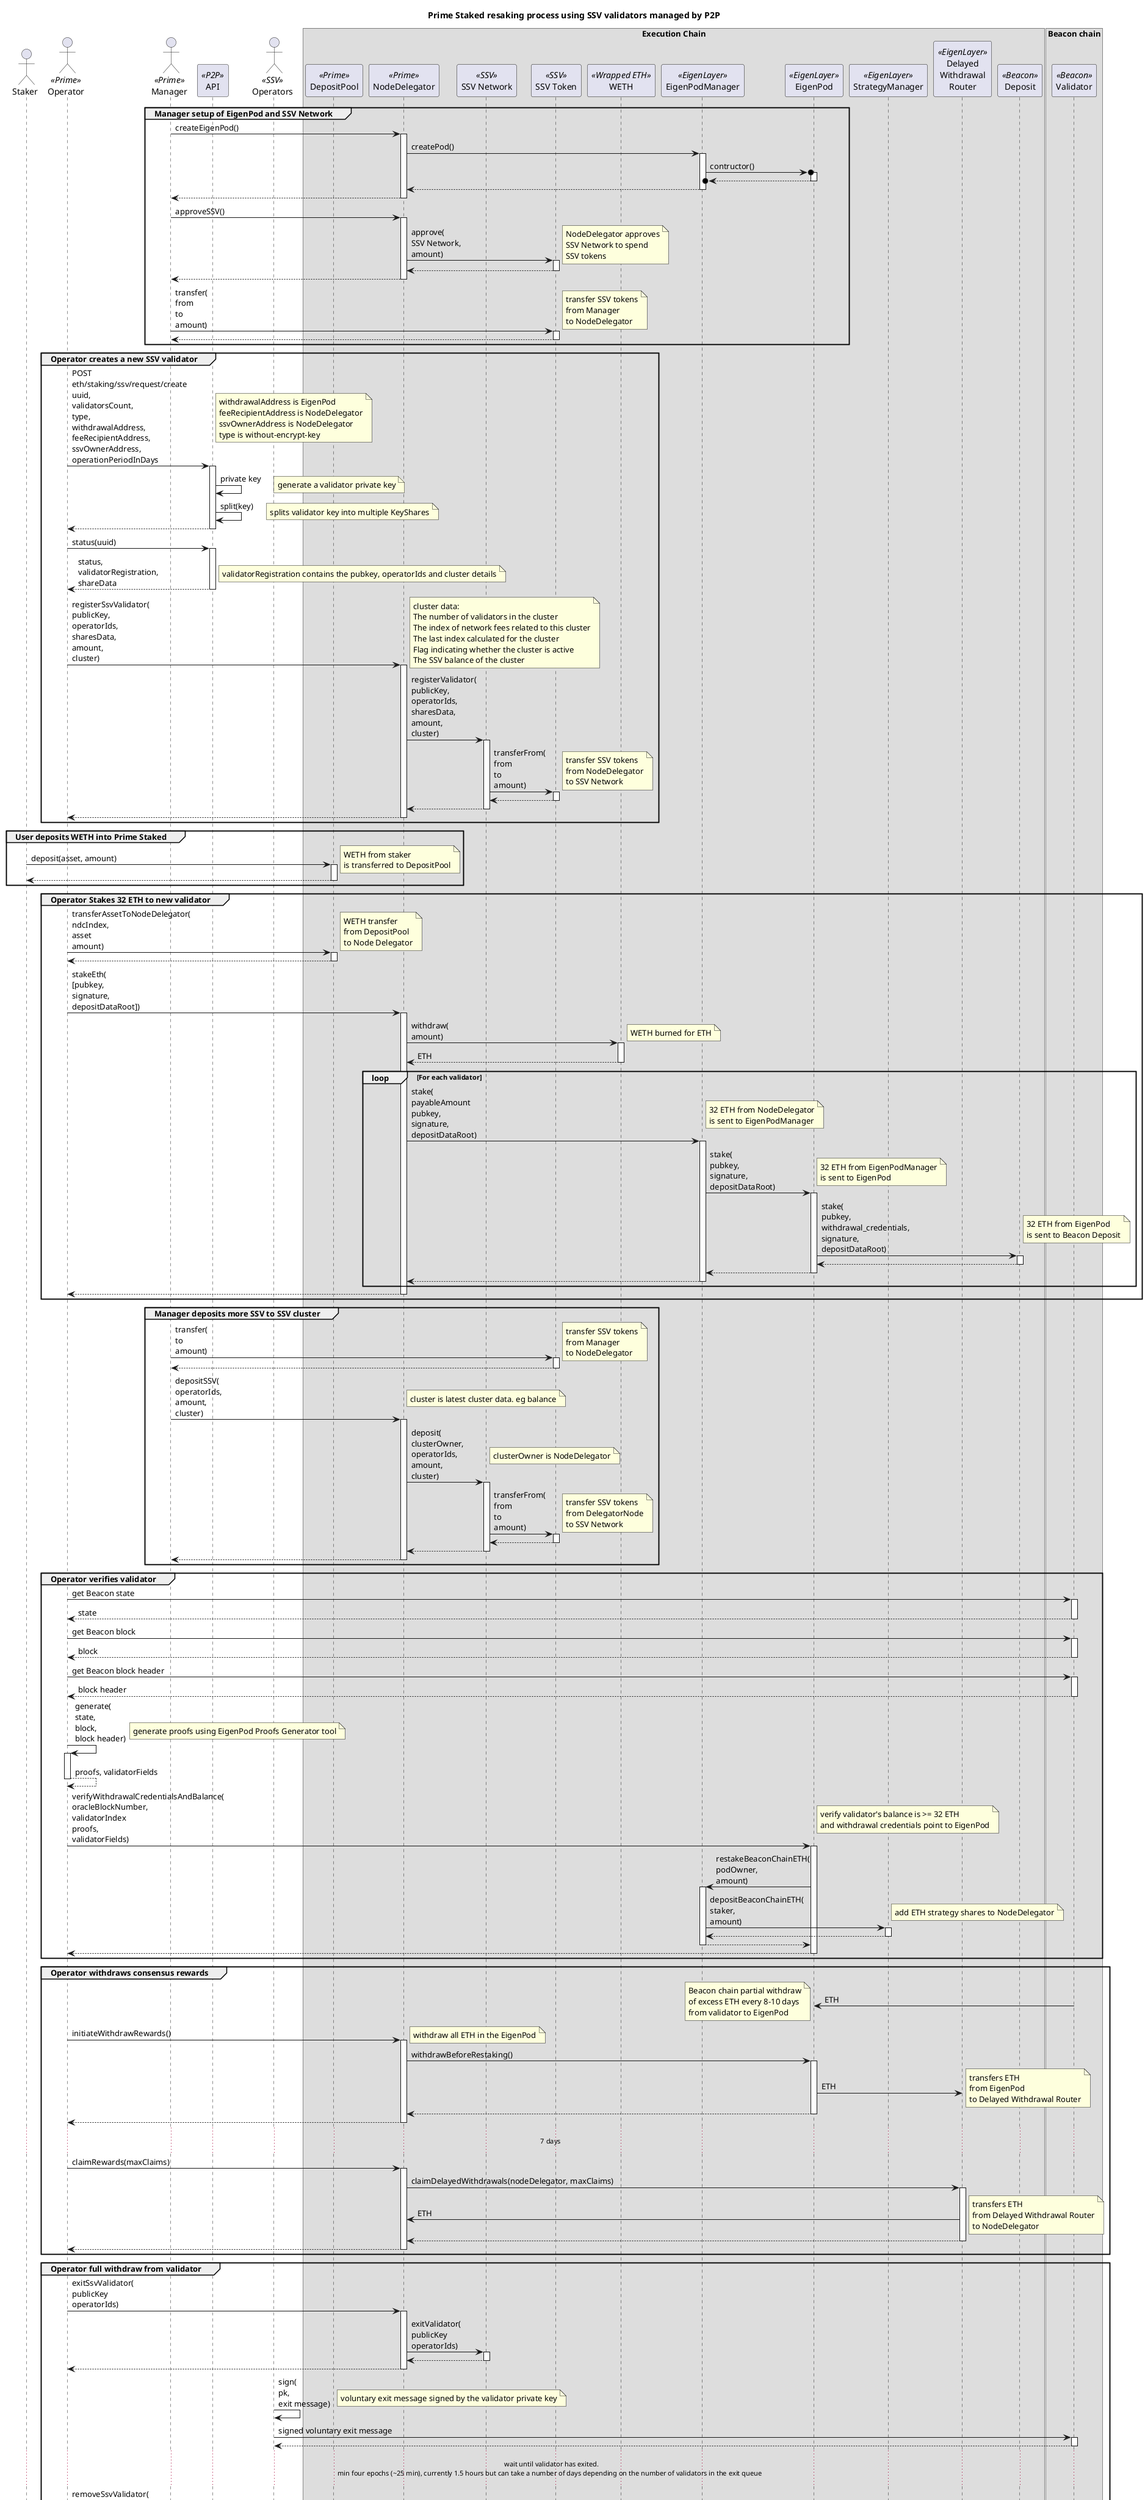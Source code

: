 @startuml

skinparam tabSize 2
hide footbox

title "Prime Staked resaking process using SSV validators managed by P2P"

actor "Staker" as staker
actor "Operator" as op <<Prime>>
actor "Manager" as man <<Prime>>
participant "API" as api <<P2P>>
actor "Operators" as ssvOp <<SSV>>

box "Execution Chain"
participant "DepositPool" as dp <<Prime>>
participant "NodeDelegator" as nd <<Prime>>
participant "SSV Network" as ssvNet <<SSV>>
participant "SSV Token" as ssv <<SSV>>
participant "WETH" as weth <<Wrapped ETH>>
participant "EigenPodManager" as podMan <<EigenLayer>>
participant "EigenPod" as pod <<EigenLayer>>
participant "StrategyManager" as stratMan <<EigenLayer>>
participant "Delayed\nWithdrawal\nRouter" as dwr <<EigenLayer>>
participant "Deposit" as dep <<Beacon>>
end box

box "Beacon chain"
participant "Validator" as val <<Beacon>>
end box

group Manager setup of EigenPod and SSV Network
man -> nd : createEigenPod()
activate nd
nd -> podMan : createPod()
activate podMan
podMan ->o pod: contructor()
activate pod
return
return
return

man -> nd : approveSSV()
activate nd
nd -> ssv : approve(\nSSV Network,\namount)
activate ssv
note right : NodeDelegator approves\nSSV Network to spend\nSSV tokens
return
' nd -> ssvNet : setFeeRecipientAddress(\nrecipient)
' activate ssvNet
' note right : NodeDelegator set as the fee recipient
' return
return

man -> ssv : transfer(\nfrom\nto\namount)
activate ssv
note right : transfer SSV tokens\nfrom Manager\nto NodeDelegator
return

end

group Operator creates a new SSV validator

op -> api: POST\neth/staking/ssv/request/create\nuuid,\nvalidatorsCount,\ntype,\nwithdrawalAddress,\nfeeRecipientAddress,\nssvOwnerAddress,\noperationPeriodInDays
activate api
note right
withdrawalAddress is EigenPod
feeRecipientAddress is NodeDelegator
ssvOwnerAddress is NodeDelegator
type is without-encrypt-key
end note
api -> api: private key
note right : generate a validator private key
api -> api: split(key)
note right : splits validator key into multiple KeyShares
return

op -> api: status(uuid)
activate api
return status,\nvalidatorRegistration,\nshareData
note right : validatorRegistration contains the pubkey, operatorIds and cluster details

op -> nd : registerSsvValidator(\npublicKey,\noperatorIds,\nsharesData,\namount,\ncluster)
activate nd
note right
cluster data:
The number of validators in the cluster
The index of network fees related to this cluster
The last index calculated for the cluster
Flag indicating whether the cluster is active
The SSV balance of the cluster
end note
nd -> ssvNet : registerValidator(\npublicKey,\noperatorIds,\nsharesData,\namount,\ncluster)
activate ssvNet
ssvNet -> ssv : transferFrom(\nfrom\nto\namount)
activate ssv
note right: transfer SSV tokens\nfrom NodeDelegator\nto SSV Network
return
return
return

end group

group User deposits WETH into Prime Staked

staker -> dp : deposit(asset, amount)
note right : WETH from staker\nis transferred to DepositPool
activate dp
return

end group

group Operator Stakes 32 ETH to new validator

op -> dp : transferAssetToNodeDelegator(\nndcIndex,\nasset\namount)
activate dp
note right : WETH transfer\nfrom DepositPool\nto Node Delegator
return

' op -> nd : stakeEth(\npubkey,\nsignature,\ndepositDataRoot)
' activate nd
' nd -> weth : withdraw(\namount)
' activate weth
' note right : WETH burned for ETH
' return ETH
' nd -> podMan : stake(\npayableAmount\npubkey,\nsignature,\ndepositDataRoot)
' note right : 32 ETH from NodeDelegator\nis sent to EigenPodManager
' activate podMan
' podMan -> pod : stake(\npubkey,\nsignature,\ndepositDataRoot)
' activate pod
' pod -> dep : stake(\npubkey,\nwithdrawal_credentials,\nsignature,\ndepositDataRoot)
' activate dep
' return
' return
' return
' return

op -> nd : stakeEth(\n[pubkey,\nsignature,\ndepositDataRoot])
activate nd
nd -> weth : withdraw(\namount)
activate weth
note right : WETH burned for ETH
return ETH

loop For each validator

nd -> podMan : stake(\npayableAmount\npubkey,\nsignature,\ndepositDataRoot)
note right : 32 ETH from NodeDelegator\nis sent to EigenPodManager
activate podMan
podMan -> pod : stake(\npubkey,\nsignature,\ndepositDataRoot)
activate pod
note right : 32 ETH from EigenPodManager\nis sent to EigenPod
pod -> dep : stake(\npubkey,\nwithdrawal_credentials,\nsignature,\ndepositDataRoot)
activate dep
note right : 32 ETH from EigenPod\nis sent to Beacon Deposit
return
return
return

end loop
return

end group

' group Manager adds another validator

' man -> api: POST nodes-request/create\nuuid,\ntype,\nnodesOptions,\neigenPodOwnerAddress,\ncontrollerAddress,\nfeeRecipientAddress
' activate api
' note right : eigenPodOwnerAddress is the NodeDelegator
' return

' man -> api: status(uuid)
' activate api
' return status,\neigenPodAddress,\npubkey,\nsignature,\ndepositDataRoot,\nwithdrawalCredentials,\ndepositMessageRoot

' end group


group Manager deposits more SSV to SSV cluster

man -> ssv : transfer(\nto\namount)
activate ssv
note right : transfer SSV tokens\nfrom Manager\nto NodeDelegator
return

man -> nd : depositSSV(\noperatorIds,\namount,\ncluster)
activate nd
note right : cluster is latest cluster data. eg balance
nd -> ssvNet : deposit(\nclusterOwner,\noperatorIds,\namount,\ncluster)
activate ssvNet
note right : clusterOwner is NodeDelegator
ssvNet -> ssv : transferFrom(\nfrom\nto\namount)
activate ssv
note right: transfer SSV tokens\nfrom DelegatorNode\nto SSV Network
return
return
return
end group


group Operator verifies validator

op -> val : get Beacon state
activate val
return state

op -> val : get Beacon block
activate val
return block

op -> val : get Beacon block header
activate val
return block header

op -> op : generate(\nstate,\nblock,\nblock header)
activate op
note right : generate proofs using EigenPod Proofs Generator tool
return proofs, validatorFields

op -> pod : verifyWithdrawalCredentialsAndBalance(\noracleBlockNumber,\nvalidatorIndex\nproofs,\nvalidatorFields)
activate pod
note right
verify validator's balance is >= 32 ETH
and withdrawal credentials point to EigenPod
end note
pod -> podMan : restakeBeaconChainETH(\npodOwner,\namount)
activate podMan
podMan -> stratMan : depositBeaconChainETH(\nstaker,\namount)
activate stratMan
note right : add ETH strategy shares to NodeDelegator
return
return
return
end group

group Operator withdraws consensus rewards

val -> pod : ETH
note left : Beacon chain partial withdraw\nof excess ETH every 8-10 days\nfrom validator to EigenPod

op -> nd : initiateWithdrawRewards()
activate nd
note right : withdraw all ETH in the EigenPod
nd -> pod : withdrawBeforeRestaking()
activate pod
pod -> dwr : ETH
note right : transfers ETH\nfrom EigenPod\nto Delayed Withdrawal Router
return
return

... 7 days ...

op -> nd : claimRewards(maxClaims)
activate nd
nd -> dwr : claimDelayedWithdrawals(nodeDelegator, maxClaims)
activate dwr
dwr -> nd : ETH
note right : transfers ETH\nfrom Delayed Withdrawal Router\nto NodeDelegator
return
return

end group

group Operator full withdraw from validator

op -> nd : exitSsvValidator(\npublicKey\noperatorIds)
activate nd
nd -> ssvNet : exitValidator(\npublicKey\noperatorIds)
activate ssvNet
return
return

ssvOp -> ssvOp : sign(\npk,\nexit message)
note right : voluntary exit message signed by the validator private key
ssvOp -> val : signed voluntary exit message
activate val
return

... wait until validator has exited.\nmin four epochs (~25 min), currently 1.5 hours but can take a number of days depending on the number of validators in the exit queue ...

op -> nd : removeSsvValidator(\npublicKey,\noperatorIds,\ncluster)
activate nd
nd -> ssvNet : removeValidator(\npublicKey\noperatorIds,\ncluster)
activate ssvNet
note right : stop paying SSV to Operators\n and reduce required SSV collateral
return
return

... wait for the validator to be swept on the Beacon chain\ncurrent time is every 8.5 days ...

val -> pod : ETH
note left : transfer staked ETH and rewards\nfrom Beacon Deposit\nto EigenPod

op -> nd : initiateWithdrawRewards()
activate nd
note right : withdraw all ETH in the EigenPod
nd -> pod : withdrawBeforeRestaking()
activate pod
pod -> dwr : ETH
note right : transfers ETH\nfrom EigenPod\nto Delayed Withdrawal Router
return
return

... 7 days ...

op -> nd : claimRewards(maxClaims)
activate nd
nd -> dwr : claimDelayedWithdrawals(nodeDelegator, maxClaims)
activate dwr
dwr -> nd : ETH
note right : transfers ETH\nfrom Delayed Withdrawal Router\nto NodeDelegator
return
return

end group

@enduml